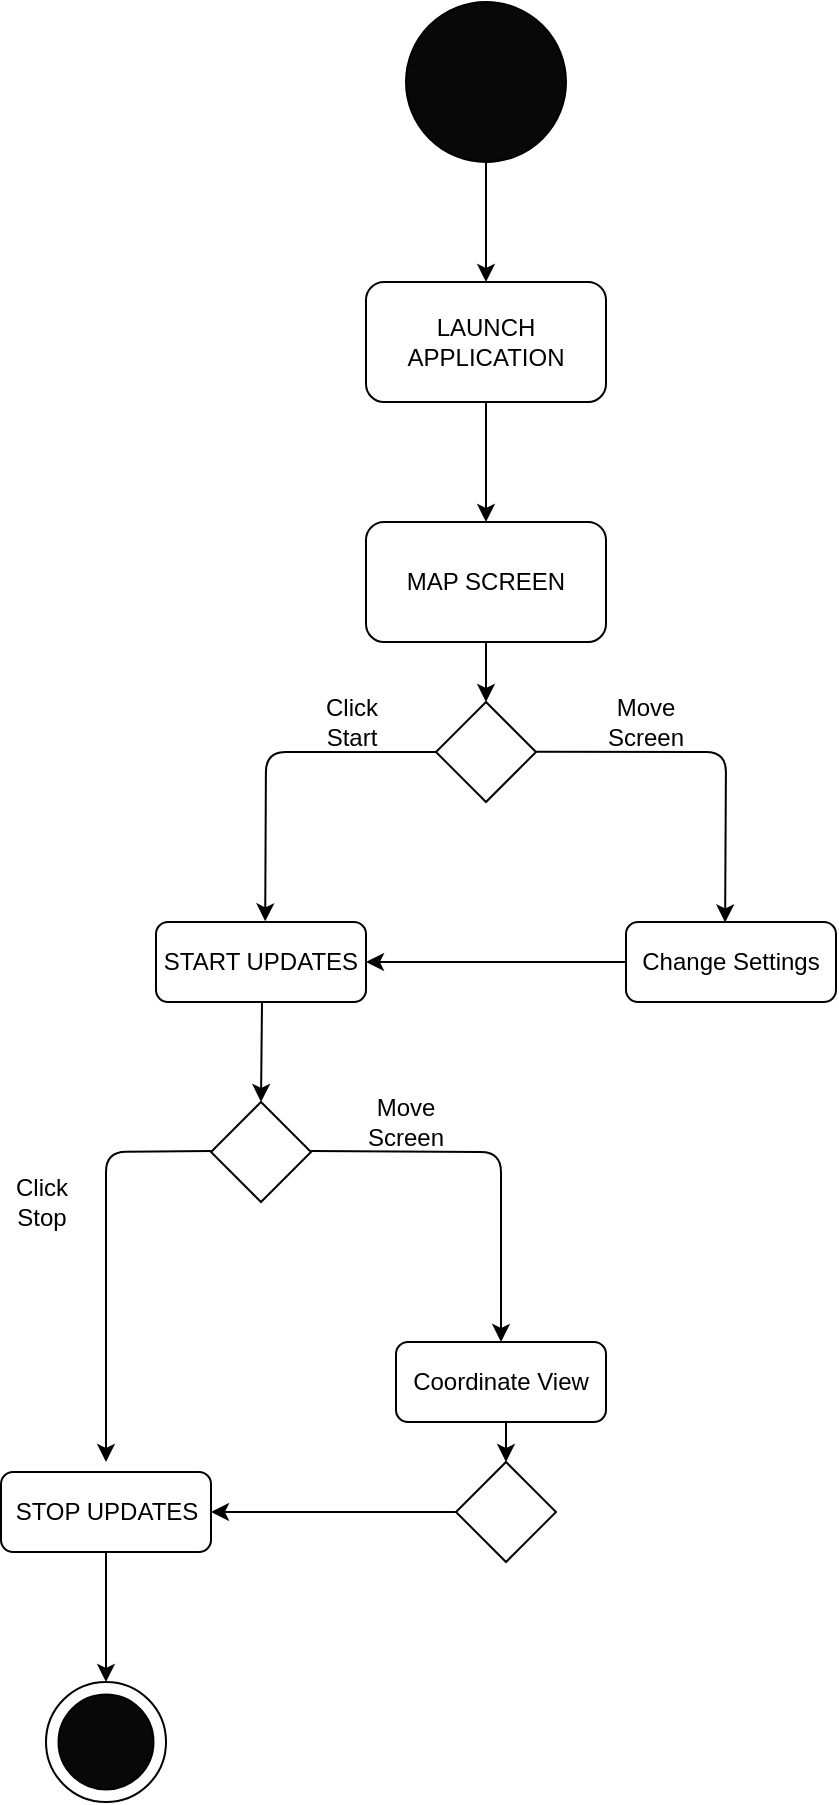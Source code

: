 <mxfile version="15.2.9" type="github">
  <diagram id="jQZXFjo3gE5EWpctIJgx" name="Page-1">
    <mxGraphModel dx="1306" dy="699" grid="1" gridSize="10" guides="1" tooltips="1" connect="1" arrows="1" fold="1" page="1" pageScale="1" pageWidth="850" pageHeight="1100" math="0" shadow="0">
      <root>
        <mxCell id="0" />
        <mxCell id="1" parent="0" />
        <mxCell id="J_TzvKWdbOUgN1X-5O3e-1" value="" style="ellipse;whiteSpace=wrap;html=1;aspect=fixed;fillColor=#080808;" vertex="1" parent="1">
          <mxGeometry x="350" y="30" width="80" height="80" as="geometry" />
        </mxCell>
        <mxCell id="J_TzvKWdbOUgN1X-5O3e-2" value="" style="endArrow=classic;html=1;exitX=0.5;exitY=1;exitDx=0;exitDy=0;" edge="1" parent="1" source="J_TzvKWdbOUgN1X-5O3e-1">
          <mxGeometry width="50" height="50" relative="1" as="geometry">
            <mxPoint x="400" y="380" as="sourcePoint" />
            <mxPoint x="390" y="170" as="targetPoint" />
          </mxGeometry>
        </mxCell>
        <mxCell id="J_TzvKWdbOUgN1X-5O3e-3" value="LAUNCH APPLICATION" style="rounded=1;whiteSpace=wrap;html=1;" vertex="1" parent="1">
          <mxGeometry x="330" y="170" width="120" height="60" as="geometry" />
        </mxCell>
        <mxCell id="J_TzvKWdbOUgN1X-5O3e-4" value="MAP SCREEN" style="rounded=1;whiteSpace=wrap;html=1;" vertex="1" parent="1">
          <mxGeometry x="330" y="290" width="120" height="60" as="geometry" />
        </mxCell>
        <mxCell id="J_TzvKWdbOUgN1X-5O3e-5" value="" style="endArrow=classic;html=1;exitX=0.5;exitY=1;exitDx=0;exitDy=0;" edge="1" parent="1" source="J_TzvKWdbOUgN1X-5O3e-3">
          <mxGeometry width="50" height="50" relative="1" as="geometry">
            <mxPoint x="400" y="380" as="sourcePoint" />
            <mxPoint x="390" y="290" as="targetPoint" />
          </mxGeometry>
        </mxCell>
        <mxCell id="J_TzvKWdbOUgN1X-5O3e-6" value="" style="rhombus;whiteSpace=wrap;html=1;" vertex="1" parent="1">
          <mxGeometry x="365" y="380" width="50" height="50" as="geometry" />
        </mxCell>
        <mxCell id="J_TzvKWdbOUgN1X-5O3e-7" value="" style="endArrow=classic;html=1;entryX=0.5;entryY=0;entryDx=0;entryDy=0;" edge="1" parent="1" target="J_TzvKWdbOUgN1X-5O3e-6">
          <mxGeometry width="50" height="50" relative="1" as="geometry">
            <mxPoint x="390" y="350" as="sourcePoint" />
            <mxPoint x="450" y="330" as="targetPoint" />
          </mxGeometry>
        </mxCell>
        <mxCell id="J_TzvKWdbOUgN1X-5O3e-12" value="" style="endArrow=classic;html=1;exitX=0;exitY=0.5;exitDx=0;exitDy=0;entryX=0.52;entryY=-0.008;entryDx=0;entryDy=0;entryPerimeter=0;" edge="1" parent="1" source="J_TzvKWdbOUgN1X-5O3e-6" target="J_TzvKWdbOUgN1X-5O3e-13">
          <mxGeometry width="50" height="50" relative="1" as="geometry">
            <mxPoint x="270" y="470" as="sourcePoint" />
            <mxPoint x="310" y="490" as="targetPoint" />
            <Array as="points">
              <mxPoint x="280" y="405" />
            </Array>
          </mxGeometry>
        </mxCell>
        <mxCell id="J_TzvKWdbOUgN1X-5O3e-13" value="START UPDATES" style="rounded=1;whiteSpace=wrap;html=1;" vertex="1" parent="1">
          <mxGeometry x="225" y="490" width="105" height="40" as="geometry" />
        </mxCell>
        <mxCell id="J_TzvKWdbOUgN1X-5O3e-17" value="" style="endArrow=classic;html=1;entryX=0.472;entryY=0.006;entryDx=0;entryDy=0;entryPerimeter=0;" edge="1" parent="1" target="J_TzvKWdbOUgN1X-5O3e-18">
          <mxGeometry width="50" height="50" relative="1" as="geometry">
            <mxPoint x="415" y="404.86" as="sourcePoint" />
            <mxPoint x="510" y="480" as="targetPoint" />
            <Array as="points">
              <mxPoint x="510" y="405" />
            </Array>
          </mxGeometry>
        </mxCell>
        <mxCell id="J_TzvKWdbOUgN1X-5O3e-18" value="Change Settings" style="rounded=1;whiteSpace=wrap;html=1;" vertex="1" parent="1">
          <mxGeometry x="460" y="490" width="105" height="40" as="geometry" />
        </mxCell>
        <mxCell id="J_TzvKWdbOUgN1X-5O3e-20" value="" style="rhombus;whiteSpace=wrap;html=1;" vertex="1" parent="1">
          <mxGeometry x="252.5" y="580" width="50" height="50" as="geometry" />
        </mxCell>
        <mxCell id="J_TzvKWdbOUgN1X-5O3e-21" value="" style="endArrow=classic;html=1;entryX=0.5;entryY=0;entryDx=0;entryDy=0;" edge="1" parent="1" target="J_TzvKWdbOUgN1X-5O3e-20">
          <mxGeometry width="50" height="50" relative="1" as="geometry">
            <mxPoint x="278" y="530" as="sourcePoint" />
            <mxPoint x="330" y="480" as="targetPoint" />
          </mxGeometry>
        </mxCell>
        <mxCell id="J_TzvKWdbOUgN1X-5O3e-22" value="" style="endArrow=classic;html=1;" edge="1" parent="1">
          <mxGeometry width="50" height="50" relative="1" as="geometry">
            <mxPoint x="302.5" y="604.5" as="sourcePoint" />
            <mxPoint x="397.5" y="700" as="targetPoint" />
            <Array as="points">
              <mxPoint x="397.5" y="605" />
            </Array>
          </mxGeometry>
        </mxCell>
        <mxCell id="J_TzvKWdbOUgN1X-5O3e-23" value="Coordinate View" style="rounded=1;whiteSpace=wrap;html=1;" vertex="1" parent="1">
          <mxGeometry x="345" y="700" width="105" height="40" as="geometry" />
        </mxCell>
        <mxCell id="J_TzvKWdbOUgN1X-5O3e-25" value="" style="endArrow=classic;html=1;" edge="1" parent="1">
          <mxGeometry width="50" height="50" relative="1" as="geometry">
            <mxPoint x="252.5" y="604.5" as="sourcePoint" />
            <mxPoint x="200" y="760" as="targetPoint" />
            <Array as="points">
              <mxPoint x="200" y="605" />
            </Array>
          </mxGeometry>
        </mxCell>
        <mxCell id="J_TzvKWdbOUgN1X-5O3e-27" value="STOP UPDATES" style="rounded=1;whiteSpace=wrap;html=1;" vertex="1" parent="1">
          <mxGeometry x="147.5" y="765" width="105" height="40" as="geometry" />
        </mxCell>
        <mxCell id="J_TzvKWdbOUgN1X-5O3e-28" value="" style="endArrow=classic;html=1;exitX=0.5;exitY=1;exitDx=0;exitDy=0;" edge="1" parent="1" source="J_TzvKWdbOUgN1X-5O3e-27">
          <mxGeometry width="50" height="50" relative="1" as="geometry">
            <mxPoint x="400" y="890" as="sourcePoint" />
            <mxPoint x="200" y="870" as="targetPoint" />
          </mxGeometry>
        </mxCell>
        <mxCell id="J_TzvKWdbOUgN1X-5O3e-29" value="" style="ellipse;whiteSpace=wrap;html=1;aspect=fixed;" vertex="1" parent="1">
          <mxGeometry x="170" y="870" width="60" height="60" as="geometry" />
        </mxCell>
        <mxCell id="J_TzvKWdbOUgN1X-5O3e-30" value="" style="ellipse;whiteSpace=wrap;html=1;aspect=fixed;fillColor=#080808;" vertex="1" parent="1">
          <mxGeometry x="176.25" y="876.25" width="47.5" height="47.5" as="geometry" />
        </mxCell>
        <mxCell id="J_TzvKWdbOUgN1X-5O3e-31" value="Move Screen" style="text;html=1;strokeColor=none;fillColor=none;align=center;verticalAlign=middle;whiteSpace=wrap;rounded=0;" vertex="1" parent="1">
          <mxGeometry x="450" y="380" width="40" height="20" as="geometry" />
        </mxCell>
        <mxCell id="J_TzvKWdbOUgN1X-5O3e-32" value="Click Start" style="text;html=1;strokeColor=none;fillColor=none;align=center;verticalAlign=middle;whiteSpace=wrap;rounded=0;" vertex="1" parent="1">
          <mxGeometry x="302.5" y="380" width="40" height="20" as="geometry" />
        </mxCell>
        <mxCell id="J_TzvKWdbOUgN1X-5O3e-33" value="Move Screen" style="text;html=1;strokeColor=none;fillColor=none;align=center;verticalAlign=middle;whiteSpace=wrap;rounded=0;" vertex="1" parent="1">
          <mxGeometry x="330" y="580" width="40" height="20" as="geometry" />
        </mxCell>
        <mxCell id="J_TzvKWdbOUgN1X-5O3e-34" value="Click Stop" style="text;html=1;strokeColor=none;fillColor=none;align=center;verticalAlign=middle;whiteSpace=wrap;rounded=0;" vertex="1" parent="1">
          <mxGeometry x="147.5" y="620" width="40" height="20" as="geometry" />
        </mxCell>
        <mxCell id="J_TzvKWdbOUgN1X-5O3e-36" value="" style="rhombus;whiteSpace=wrap;html=1;" vertex="1" parent="1">
          <mxGeometry x="375" y="760" width="50" height="50" as="geometry" />
        </mxCell>
        <mxCell id="J_TzvKWdbOUgN1X-5O3e-37" value="" style="endArrow=classic;html=1;entryX=0.5;entryY=0;entryDx=0;entryDy=0;" edge="1" parent="1" target="J_TzvKWdbOUgN1X-5O3e-36">
          <mxGeometry width="50" height="50" relative="1" as="geometry">
            <mxPoint x="400" y="740" as="sourcePoint" />
            <mxPoint x="450" y="690" as="targetPoint" />
          </mxGeometry>
        </mxCell>
        <mxCell id="J_TzvKWdbOUgN1X-5O3e-38" value="" style="endArrow=classic;html=1;exitX=0;exitY=0.5;exitDx=0;exitDy=0;entryX=1;entryY=0.5;entryDx=0;entryDy=0;" edge="1" parent="1" source="J_TzvKWdbOUgN1X-5O3e-36" target="J_TzvKWdbOUgN1X-5O3e-27">
          <mxGeometry width="50" height="50" relative="1" as="geometry">
            <mxPoint x="300" y="820" as="sourcePoint" />
            <mxPoint x="300" y="790" as="targetPoint" />
          </mxGeometry>
        </mxCell>
        <mxCell id="J_TzvKWdbOUgN1X-5O3e-39" value="" style="endArrow=classic;html=1;entryX=1;entryY=0.5;entryDx=0;entryDy=0;" edge="1" parent="1" target="J_TzvKWdbOUgN1X-5O3e-13">
          <mxGeometry width="50" height="50" relative="1" as="geometry">
            <mxPoint x="460" y="510" as="sourcePoint" />
            <mxPoint x="510" y="460" as="targetPoint" />
          </mxGeometry>
        </mxCell>
      </root>
    </mxGraphModel>
  </diagram>
</mxfile>
